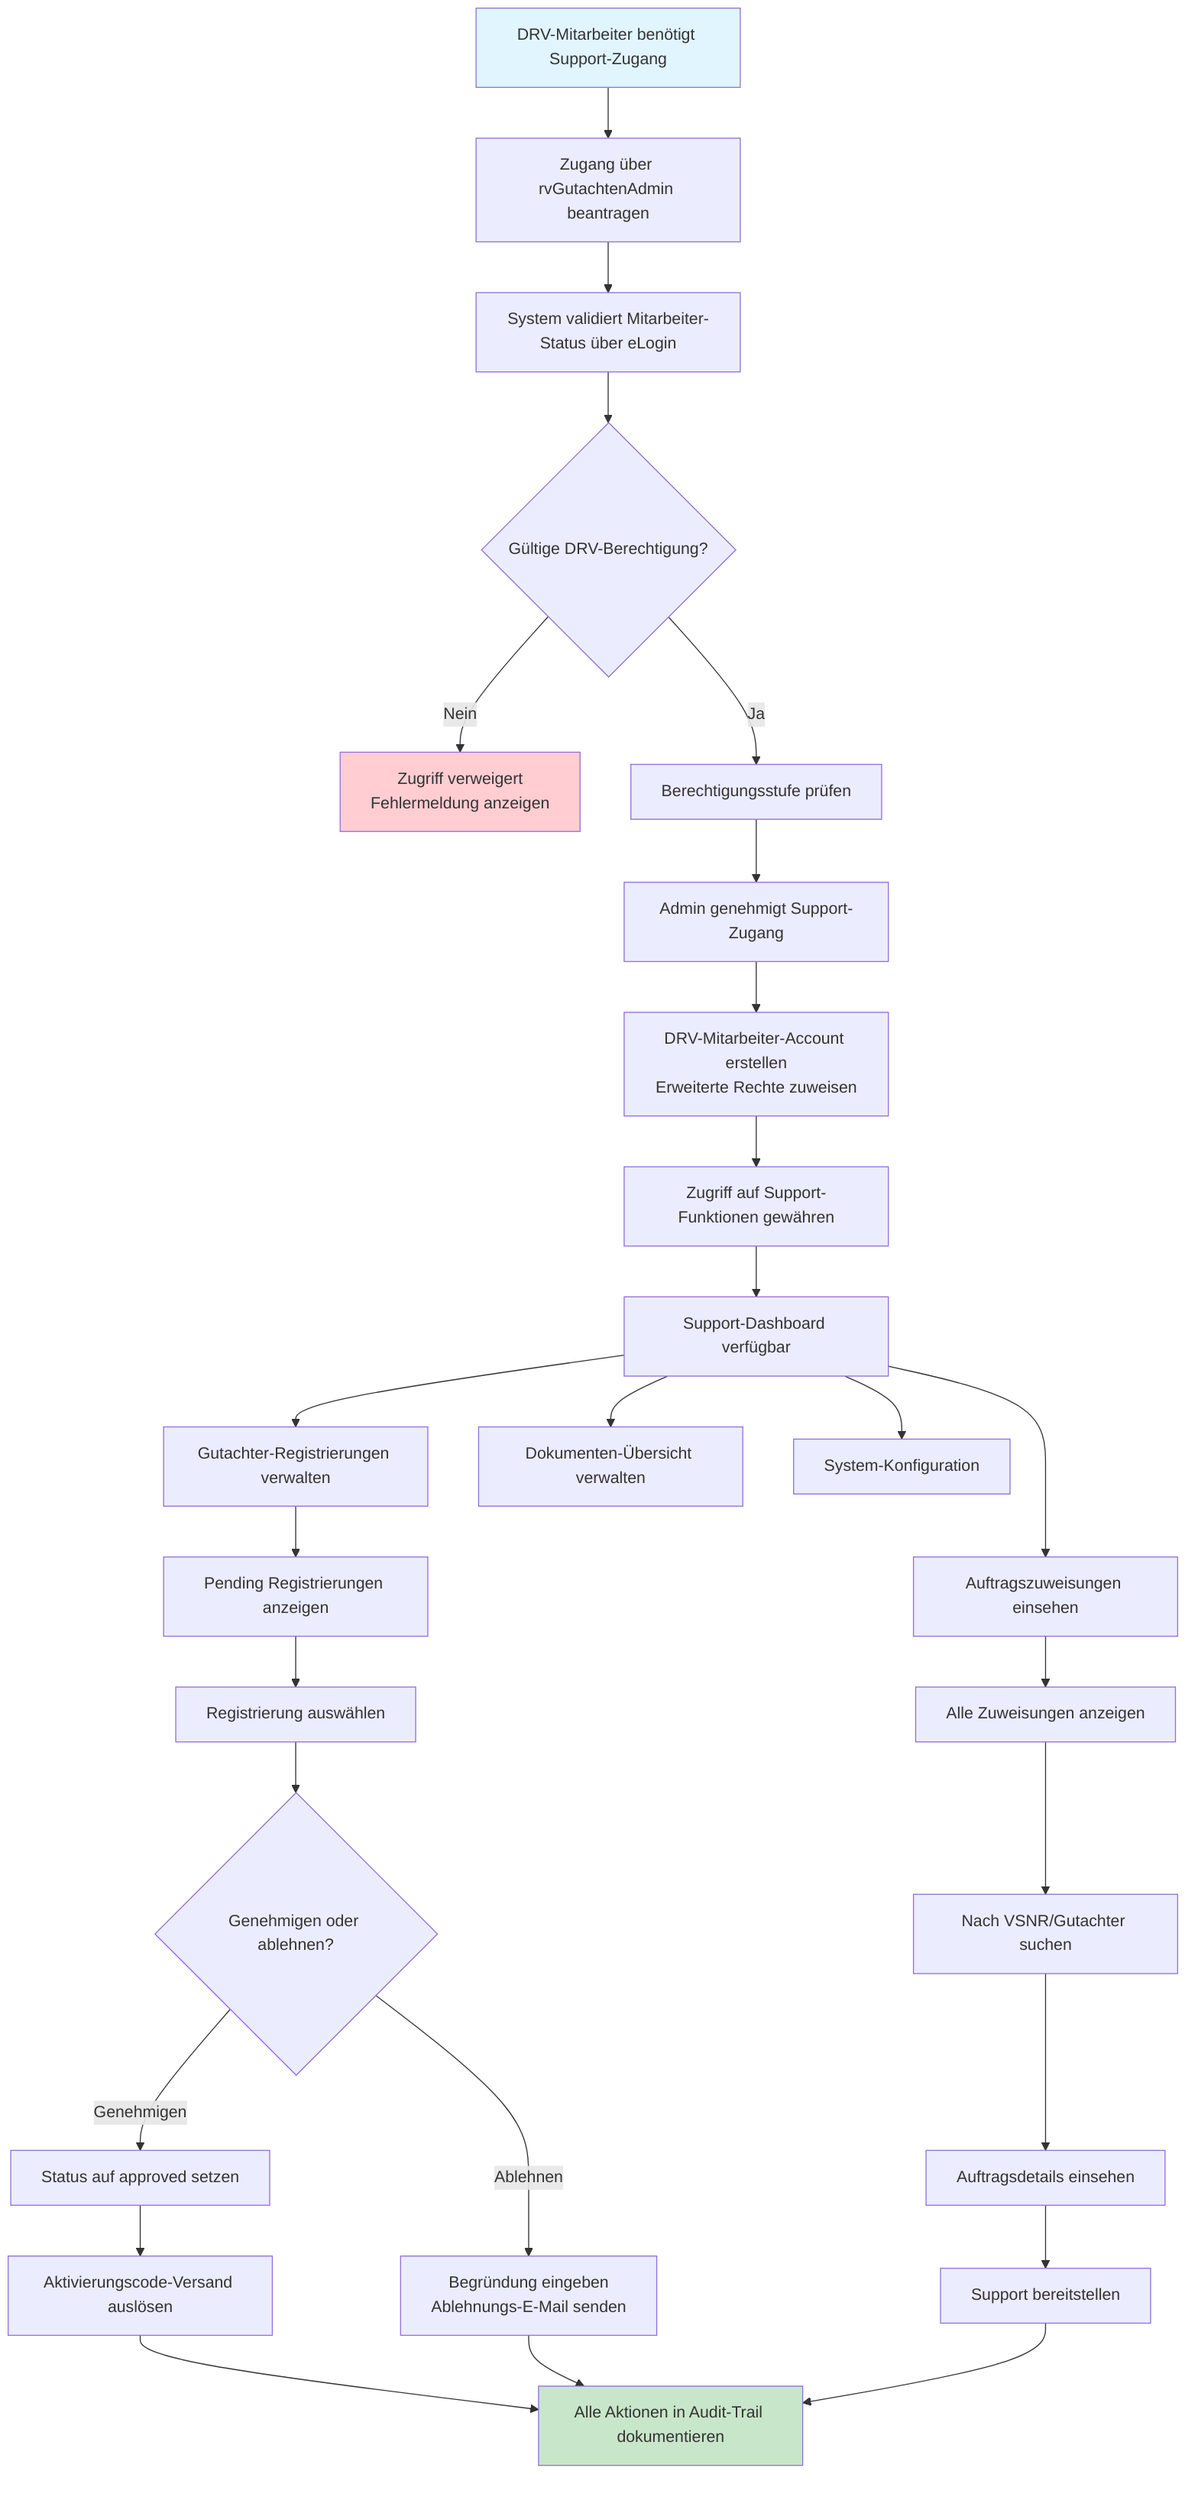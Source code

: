 flowchart TD
    A[DRV-Mitarbeiter benötigt Support-Zugang] --> B[Zugang über rvGutachtenAdmin beantragen]
    B --> C[System validiert Mitarbeiter-Status über eLogin]
    C --> D{Gültige DRV-Berechtigung?}
    D -->|Nein| E[Zugriff verweigert<br/>Fehlermeldung anzeigen]
    D -->|Ja| F[Berechtigungsstufe prüfen]
    F --> G[Admin genehmigt Support-Zugang]
    G --> H[DRV-Mitarbeiter-Account erstellen<br/>Erweiterte Rechte zuweisen]
    H --> I[Zugriff auf Support-Funktionen gewähren]
    I --> J[Support-Dashboard verfügbar]
    
    %% Support-Funktionen
    J --> K[Gutachter-Registrierungen verwalten]
    J --> L[Auftragszuweisungen einsehen]
    J --> M[Dokumenten-Übersicht verwalten]
    J --> N[System-Konfiguration]
    
    %% Detailierte Gutachter-Verwaltung
    K --> O[Pending Registrierungen anzeigen]
    O --> P[Registrierung auswählen]
    P --> Q{Genehmigen oder ablehnen?}
    Q -->|Genehmigen| R[Status auf approved setzen]
    Q -->|Ablehnen| S[Begründung eingeben<br/>Ablehnungs-E-Mail senden]
    R --> T[Aktivierungscode-Versand auslösen]
    
    %% Auftragszuweisungen
    L --> U[Alle Zuweisungen anzeigen]
    U --> V[Nach VSNR/Gutachter suchen]
    V --> W[Auftragsdetails einsehen]
    W --> X[Support bereitstellen]
    
    %% Audit-Trail
    T --> Y[Alle Aktionen in Audit-Trail dokumentieren]
    S --> Y
    X --> Y
    
    style A fill:#e1f5fe
    style Y fill:#c8e6c9
    style E fill:#ffcdd2